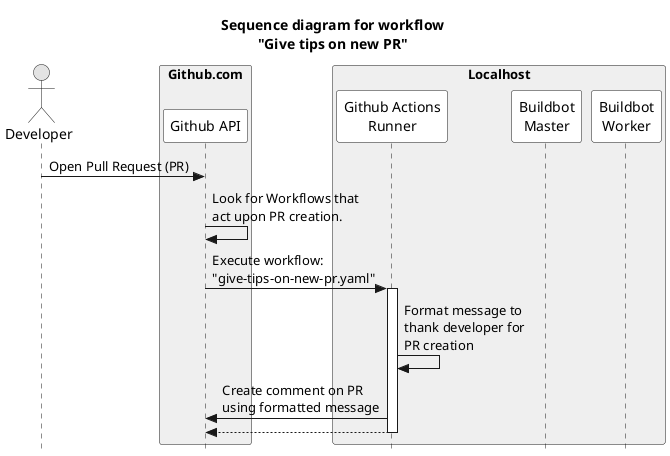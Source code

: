 @startuml give-tips-on-new-pr

' For on-the-fly rendering of the latest version of this diagram, please visit:
' http://www.plantuml.com/plantuml/proxy?idx=0&src=https://raw.githubusercontent.com/kwk/llvm-ci/main/.github/workflows/give-tips-on-new-pr.puml&fmt=svg
'
' To generate a PNG diagram from this file follow these steps:
' $ wget -o plantuml.jar http://sourceforge.net/projects/plantuml/files/plantuml.jar/download
' $ java -jar plantuml.jar -verbose give-tips-on-new-pr.puml

title Sequence diagram for workflow\n"Give tips on new PR"

skinparam style strictuml
skinparam monochrome true
skinparam SequenceBoxBackgroundColor #efefef
skinparam roundcorner 5
skinparam sequence {
    ParticipantBackgroundColor White
}

actor "Developer" as dev

box "Github.com"
    participant "Github API" as gh
    dev -> gh : Open Pull Request (PR)
    gh -> gh : Look for Workflows that\nact upon PR creation.
end box

box "Localhost"
    participant "Github Actions\nRunner" as runner
    participant "Buildbot\nMaster" as master
    participant "Buildbot\nWorker" as worker
    
    gh -> runner : Execute workflow:\n"give-tips-on-new-pr.yaml"
    activate runner
    runner -> runner : Format message to\nthank developer for\nPR creation
    runner -> gh : Create comment on PR\nusing formatted message
    return
end box

@enduml: